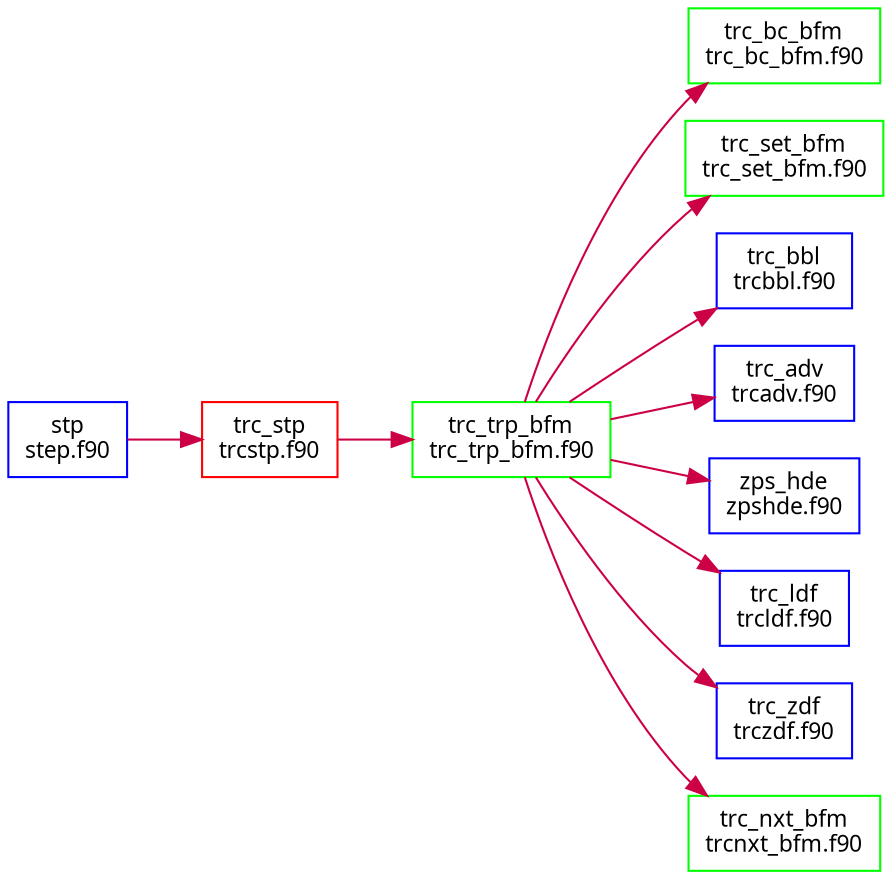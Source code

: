 digraph "" {
  graph [fontname="ArialMT", rankdir="LR", fontsize="11", bgcolor="#EDF3FE", label=""];
  node [fontname="ArialMT", fillcolor="white", fontsize="11", style="filled", shape="box", label="", color="blue"];
  edge [fontname="ArialMT", fontsize="11", label="", color="#CC0044"];
  graph [bgcolor="white"];
  __N1 [label="trc_trp_bfm
trc_trp_bfm.f90", color="green"];
  __N4 [label="trc_bc_bfm
trc_bc_bfm.f90", color="green"];
  __N5 [label="trc_set_bfm
trc_set_bfm.f90", color="green"];
  __N6 [label="trc_bbl
trcbbl.f90"];
  __N7 [label="trc_adv
trcadv.f90"];
  __N8 [label="zps_hde
zpshde.f90"];
  __N9 [label="trc_ldf
trcldf.f90"];
  __N11 [label="trc_zdf
trczdf.f90"];
  __N12 [label="trc_nxt_bfm
trcnxt_bfm.f90", color="green"];
  __N25 [label="trc_stp
trcstp.f90", color="red"];
  __N26 [label="stp
step.f90"];
  __N1 -> __N4;
  __N1 -> __N5;
  __N1 -> __N6;
  __N1 -> __N7;
  __N1 -> __N8;
  __N1 -> __N9;
  __N1 -> __N11;
  __N1 -> __N12;
  __N26 -> __N25;
  __N25 -> __N1;
}
